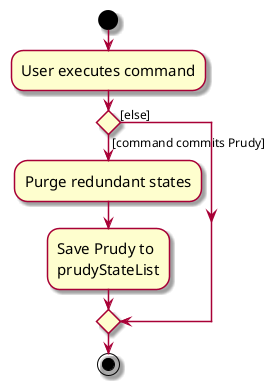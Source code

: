 @startuml
skin rose
skinparam ActivityFontSize 15
skinparam ArrowFontSize 12
start
:User executes command;

'Since the beta syntax does not support placing the condition outside the
'diamond we place it as the true branch instead.

if () then ([command commits Prudy])
    :Purge redundant states;
    :Save Prudy to
    prudyStateList;
else ([else])
endif
stop
@enduml
